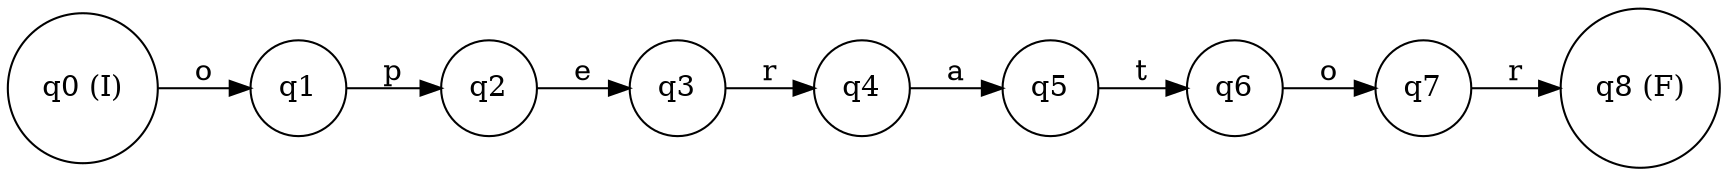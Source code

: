 digraph finite_state_machine {
rankdir=LR;
node [shape = circle];
q0 [label="q0 (I)"];
q1 [label="q1"];
q2 [label="q2"];
q3 [label="q3"];
q4 [label="q4"];
q5 [label="q5"];
q6 [label="q6"];
q7 [label="q7"];
q8 [label="q8 (F)"];
q0 -> q1 [label="o"];
q1 -> q2 [label="p"];
q2 -> q3 [label="e"];
q3 -> q4 [label="r"];
q4 -> q5 [label="a"];
q5 -> q6 [label="t"];
q6 -> q7 [label="o"];
q7 -> q8 [label="r"];
}